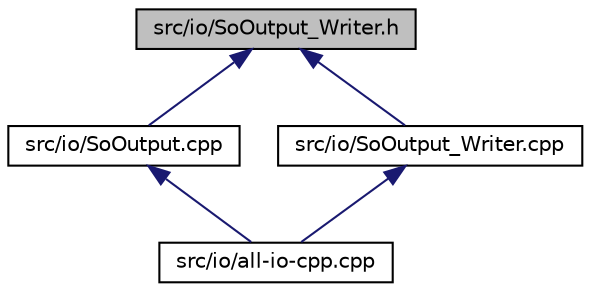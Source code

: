 digraph "src/io/SoOutput_Writer.h"
{
 // LATEX_PDF_SIZE
  edge [fontname="Helvetica",fontsize="10",labelfontname="Helvetica",labelfontsize="10"];
  node [fontname="Helvetica",fontsize="10",shape=record];
  Node1 [label="src/io/SoOutput_Writer.h",height=0.2,width=0.4,color="black", fillcolor="grey75", style="filled", fontcolor="black",tooltip=" "];
  Node1 -> Node2 [dir="back",color="midnightblue",fontsize="10",style="solid",fontname="Helvetica"];
  Node2 [label="src/io/SoOutput.cpp",height=0.2,width=0.4,color="black", fillcolor="white", style="filled",URL="$SoOutput_8cpp.html",tooltip=" "];
  Node2 -> Node3 [dir="back",color="midnightblue",fontsize="10",style="solid",fontname="Helvetica"];
  Node3 [label="src/io/all-io-cpp.cpp",height=0.2,width=0.4,color="black", fillcolor="white", style="filled",URL="$all-io-cpp_8cpp.html",tooltip=" "];
  Node1 -> Node4 [dir="back",color="midnightblue",fontsize="10",style="solid",fontname="Helvetica"];
  Node4 [label="src/io/SoOutput_Writer.cpp",height=0.2,width=0.4,color="black", fillcolor="white", style="filled",URL="$SoOutput__Writer_8cpp.html",tooltip=" "];
  Node4 -> Node3 [dir="back",color="midnightblue",fontsize="10",style="solid",fontname="Helvetica"];
}
